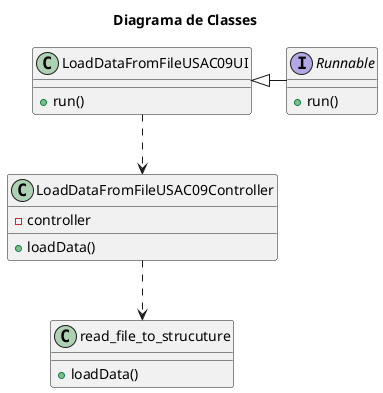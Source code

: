@startuml

title Diagrama de Classes

interface Runnable {
    + run()
}

class LoadDataFromFileUSAC09Controller {
    - controller
    + loadData()
}

class LoadDataFromFileUSAC09UI {
    + run()
}

class read_file_to_strucuture {
    + loadData()
}

Runnable -left-|> LoadDataFromFileUSAC09UI
LoadDataFromFileUSAC09UI ..> LoadDataFromFileUSAC09Controller
LoadDataFromFileUSAC09Controller ..> read_file_to_strucuture

@enduml